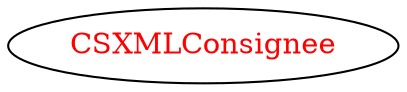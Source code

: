 digraph dependencyGraph {
 concentrate=true;
 ranksep="2.0";
 rankdir="LR"; 
 splines="ortho";
"CSXMLConsignee" [fontcolor="red"];
}
